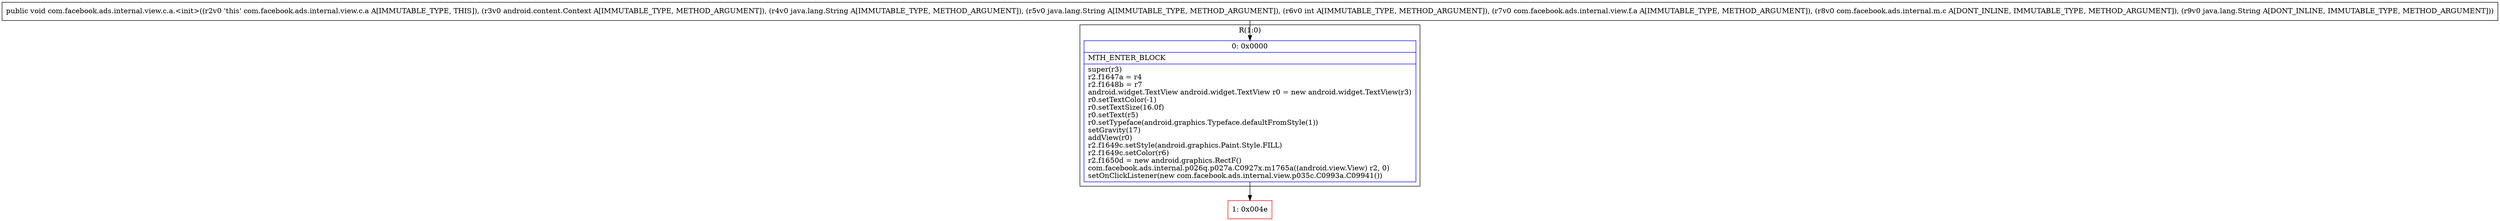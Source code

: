digraph "CFG forcom.facebook.ads.internal.view.c.a.\<init\>(Landroid\/content\/Context;Ljava\/lang\/String;Ljava\/lang\/String;ILcom\/facebook\/ads\/internal\/view\/f\/a;Lcom\/facebook\/ads\/internal\/m\/c;Ljava\/lang\/String;)V" {
subgraph cluster_Region_1485037645 {
label = "R(1:0)";
node [shape=record,color=blue];
Node_0 [shape=record,label="{0\:\ 0x0000|MTH_ENTER_BLOCK\l|super(r3)\lr2.f1647a = r4\lr2.f1648b = r7\landroid.widget.TextView android.widget.TextView r0 = new android.widget.TextView(r3)\lr0.setTextColor(\-1)\lr0.setTextSize(16.0f)\lr0.setText(r5)\lr0.setTypeface(android.graphics.Typeface.defaultFromStyle(1))\lsetGravity(17)\laddView(r0)\lr2.f1649c.setStyle(android.graphics.Paint.Style.FILL)\lr2.f1649c.setColor(r6)\lr2.f1650d = new android.graphics.RectF()\lcom.facebook.ads.internal.p026q.p027a.C0927x.m1765a((android.view.View) r2, 0)\lsetOnClickListener(new com.facebook.ads.internal.view.p035c.C0993a.C09941())\l}"];
}
Node_1 [shape=record,color=red,label="{1\:\ 0x004e}"];
MethodNode[shape=record,label="{public void com.facebook.ads.internal.view.c.a.\<init\>((r2v0 'this' com.facebook.ads.internal.view.c.a A[IMMUTABLE_TYPE, THIS]), (r3v0 android.content.Context A[IMMUTABLE_TYPE, METHOD_ARGUMENT]), (r4v0 java.lang.String A[IMMUTABLE_TYPE, METHOD_ARGUMENT]), (r5v0 java.lang.String A[IMMUTABLE_TYPE, METHOD_ARGUMENT]), (r6v0 int A[IMMUTABLE_TYPE, METHOD_ARGUMENT]), (r7v0 com.facebook.ads.internal.view.f.a A[IMMUTABLE_TYPE, METHOD_ARGUMENT]), (r8v0 com.facebook.ads.internal.m.c A[DONT_INLINE, IMMUTABLE_TYPE, METHOD_ARGUMENT]), (r9v0 java.lang.String A[DONT_INLINE, IMMUTABLE_TYPE, METHOD_ARGUMENT])) }"];
MethodNode -> Node_0;
Node_0 -> Node_1;
}

